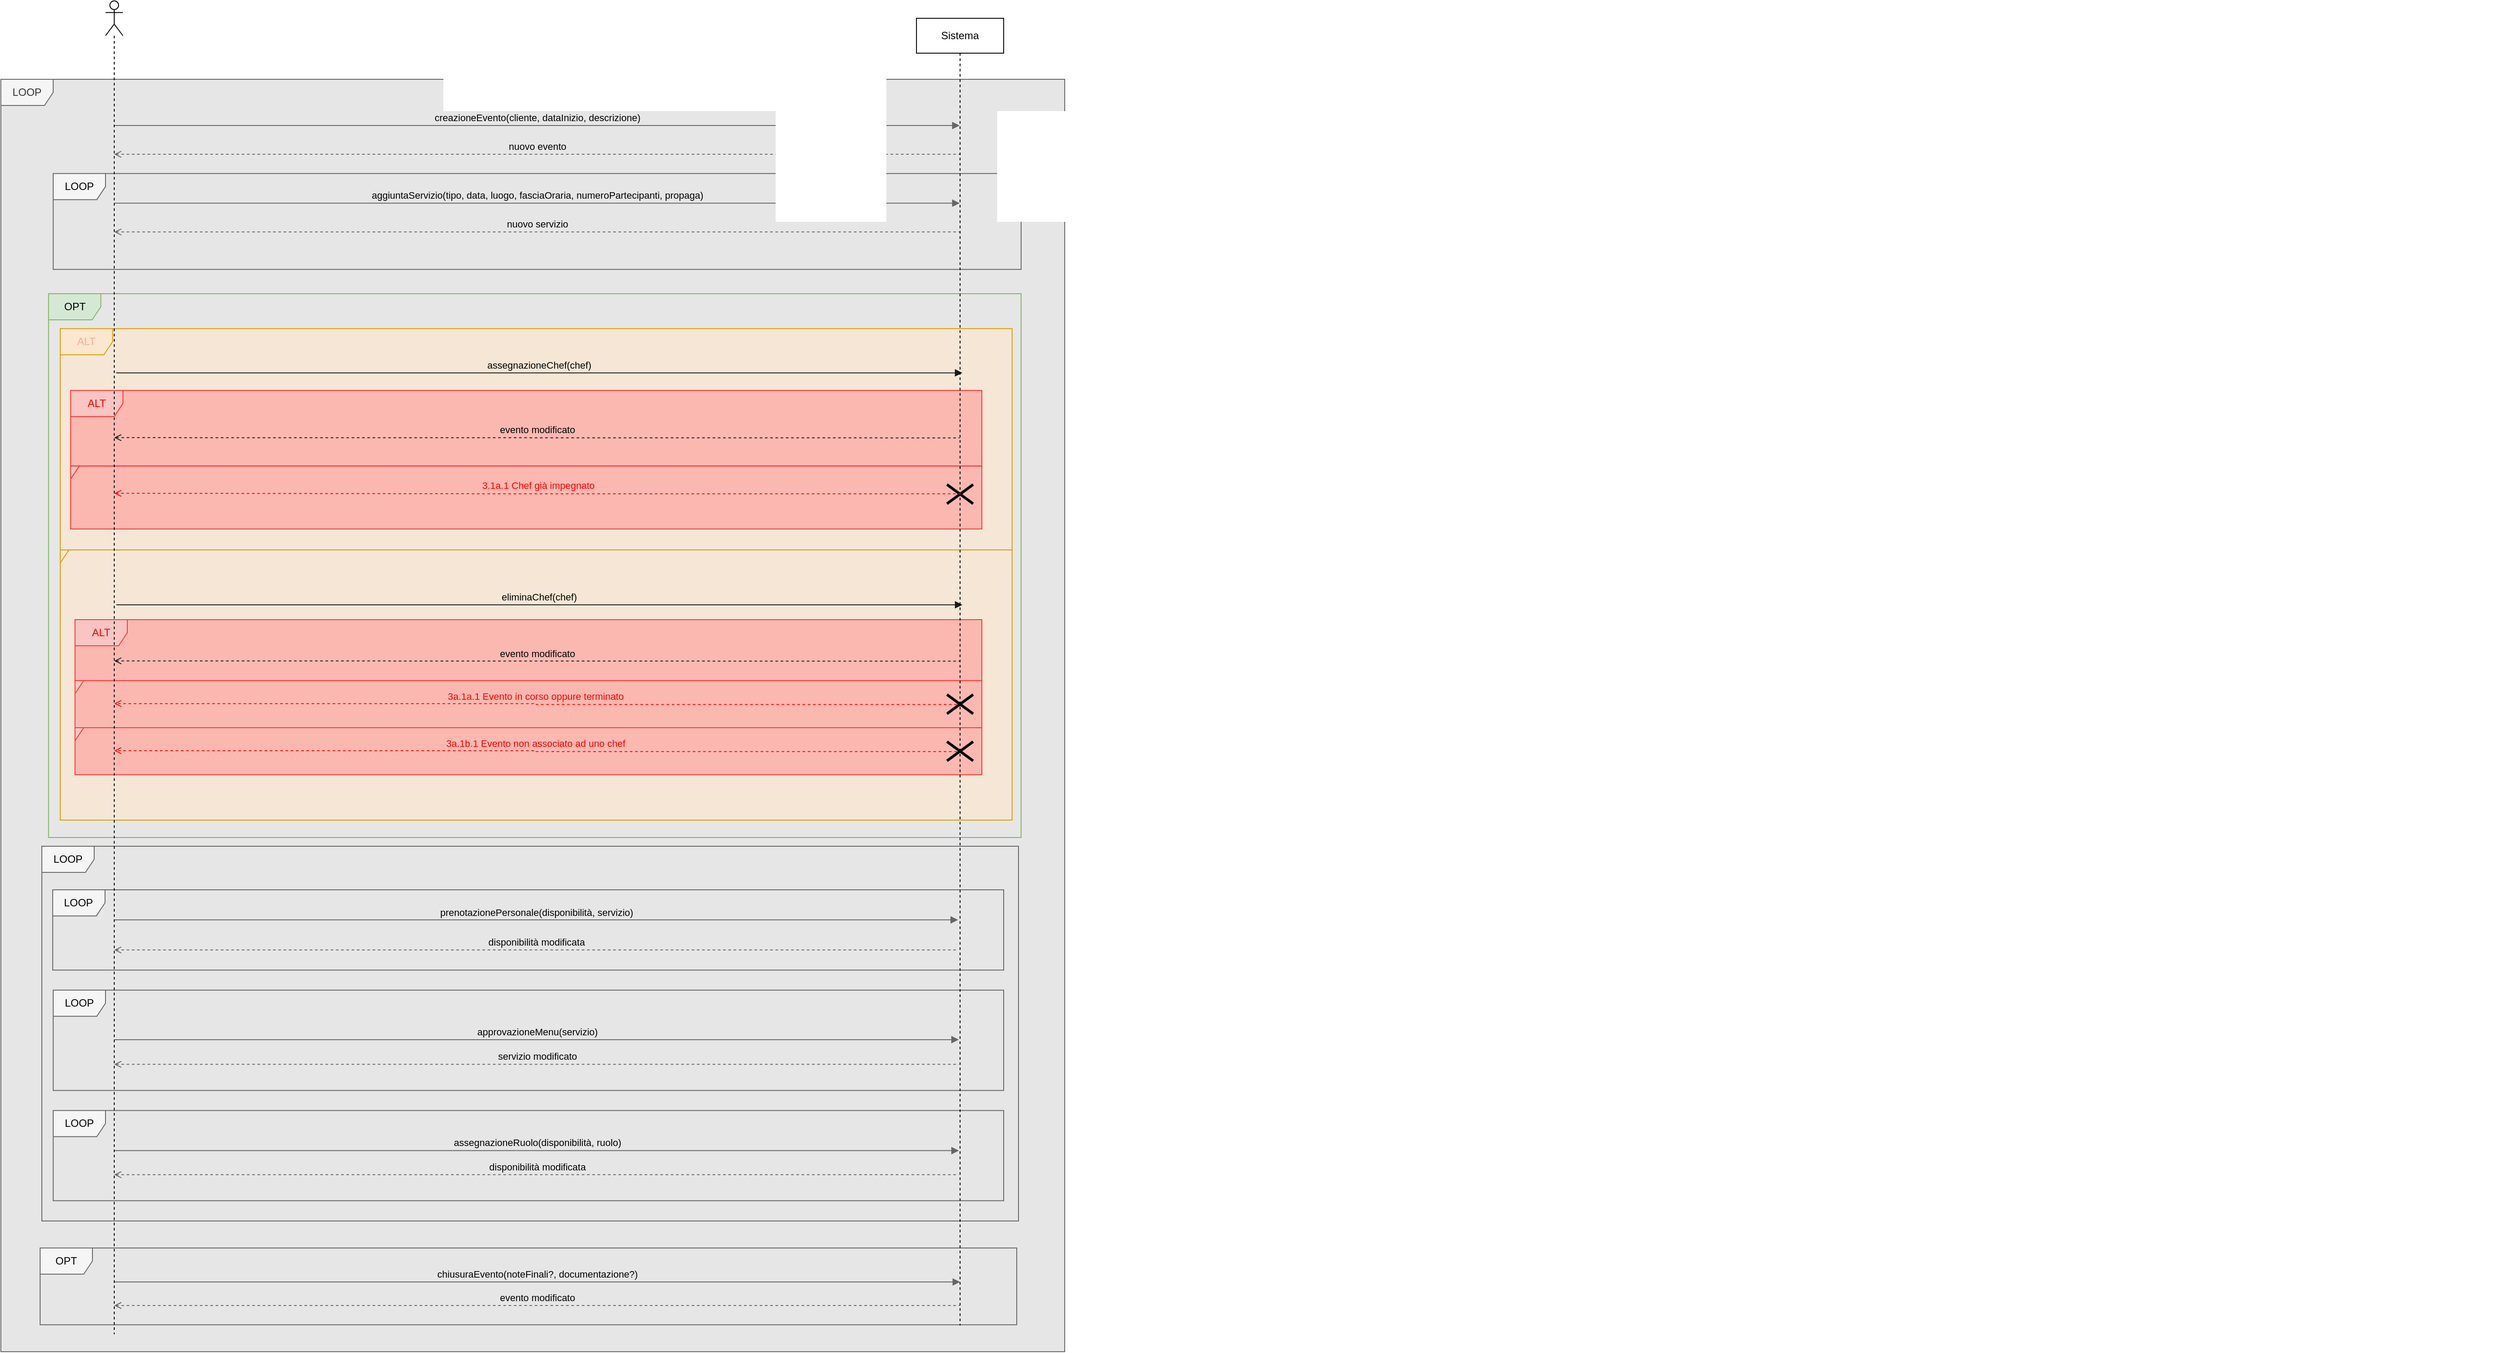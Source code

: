 <mxfile version="21.6.8" type="device">
  <diagram name="Page-1" id="aDgRZFvFXDjg_jGfRXhe">
    <mxGraphModel dx="2379" dy="775" grid="1" gridSize="10" guides="1" tooltips="1" connect="1" arrows="1" fold="1" page="1" pageScale="1" pageWidth="827" pageHeight="1169" math="0" shadow="0">
      <root>
        <mxCell id="0" />
        <mxCell id="1" parent="0" />
        <mxCell id="en180CTn0l9zymGrBvhz-39" value="LOOP" style="shape=umlFrame;whiteSpace=wrap;html=1;pointerEvents=0;fillColor=#F5F5F5;strokeColor=#666666;fontColor=#333333;swimlaneFillColor=#E6E6E6;" parent="1" vertex="1">
          <mxGeometry x="-340" y="260" width="1220" height="1460" as="geometry" />
        </mxCell>
        <mxCell id="en180CTn0l9zymGrBvhz-40" value="" style="group" parent="1" vertex="1" connectable="0">
          <mxGeometry x="-290" y="280" width="2815" height="1269.6" as="geometry" />
        </mxCell>
        <mxCell id="en180CTn0l9zymGrBvhz-18" value="" style="group" parent="en180CTn0l9zymGrBvhz-40" vertex="1" connectable="0">
          <mxGeometry x="30" width="1060" height="88.081" as="geometry" />
        </mxCell>
        <mxCell id="ziAq5ncUOEXPv-bApJY8-3" value="creazioneEvento(cliente, dataInizio, descrizione)" style="html=1;verticalAlign=bottom;endArrow=block;edgeStyle=elbowEdgeStyle;elbow=vertical;curved=0;rounded=0;strokeColor=#666666;labelBackgroundColor=none;" parent="en180CTn0l9zymGrBvhz-18" source="ziAq5ncUOEXPv-bApJY8-1" target="ziAq5ncUOEXPv-bApJY8-2" edge="1">
          <mxGeometry width="80" relative="1" as="geometry">
            <mxPoint x="80" as="sourcePoint" />
            <mxPoint x="500" y="11.01" as="targetPoint" />
            <Array as="points">
              <mxPoint x="760" y="33.03" />
              <mxPoint x="50" />
            </Array>
          </mxGeometry>
        </mxCell>
        <mxCell id="ziAq5ncUOEXPv-bApJY8-4" value="nuovo evento" style="html=1;verticalAlign=bottom;endArrow=none;edgeStyle=elbowEdgeStyle;elbow=vertical;curved=0;rounded=0;startArrow=open;startFill=0;endFill=0;dashed=1;strokeColor=#666666;labelBackgroundColor=none;" parent="en180CTn0l9zymGrBvhz-18" source="ziAq5ncUOEXPv-bApJY8-1" target="ziAq5ncUOEXPv-bApJY8-2" edge="1">
          <mxGeometry width="80" relative="1" as="geometry">
            <mxPoint x="630" y="187.172" as="sourcePoint" />
            <mxPoint x="710" y="187.172" as="targetPoint" />
            <Array as="points">
              <mxPoint x="760" y="66.061" />
              <mxPoint x="550" y="44.04" />
            </Array>
          </mxGeometry>
        </mxCell>
        <mxCell id="en180CTn0l9zymGrBvhz-37" value="LOOP" style="shape=umlFrame;whiteSpace=wrap;html=1;pointerEvents=0;fillColor=#F5F5F5;strokeColor=#666666;swimlaneFillColor=#E6E6E6;" parent="en180CTn0l9zymGrBvhz-40" vertex="1">
          <mxGeometry x="-3" y="860" width="1120" height="430" as="geometry" />
        </mxCell>
        <mxCell id="DYl_nhM4-Qo1yMT7ztg8-1" value="" style="group" parent="en180CTn0l9zymGrBvhz-40" vertex="1" connectable="0">
          <mxGeometry x="10" y="88.08" width="1110" height="110" as="geometry" />
        </mxCell>
        <mxCell id="DYl_nhM4-Qo1yMT7ztg8-4" value="LOOP" style="shape=umlFrame;whiteSpace=wrap;html=1;pointerEvents=0;fillColor=#F5F5F5;strokeColor=#666666;swimlaneFillColor=#E6E6E6;gradientColor=none;shadow=0;" parent="DYl_nhM4-Qo1yMT7ztg8-1" vertex="1">
          <mxGeometry width="1110" height="110" as="geometry" />
        </mxCell>
        <mxCell id="en180CTn0l9zymGrBvhz-36" value="" style="group" parent="en180CTn0l9zymGrBvhz-40" vertex="1" connectable="0">
          <mxGeometry x="10" y="910" width="1090.004" height="356.81" as="geometry" />
        </mxCell>
        <mxCell id="en180CTn0l9zymGrBvhz-25" value="" style="group" parent="en180CTn0l9zymGrBvhz-36" vertex="1" connectable="0">
          <mxGeometry y="253.22" width="1090" height="103.59" as="geometry" />
        </mxCell>
        <mxCell id="en180CTn0l9zymGrBvhz-14" value="assegnazioneRuolo(disponibilità, ruolo)" style="html=1;verticalAlign=bottom;endArrow=block;edgeStyle=elbowEdgeStyle;elbow=vertical;curved=0;rounded=0;movable=1;resizable=1;rotatable=1;deletable=1;editable=1;locked=0;connectable=1;strokeColor=#666666;labelBackgroundColor=none;" parent="en180CTn0l9zymGrBvhz-25" edge="1" source="ziAq5ncUOEXPv-bApJY8-1">
          <mxGeometry width="80" relative="1" as="geometry">
            <mxPoint x="41.132" y="46.04" as="sourcePoint" />
            <mxPoint x="1038.585" y="46.04" as="targetPoint" />
            <Array as="points">
              <mxPoint x="647.83" y="46.04" />
              <mxPoint x="577.021" y="92.08" />
            </Array>
          </mxGeometry>
        </mxCell>
        <mxCell id="en180CTn0l9zymGrBvhz-15" value="disponibilità modificata" style="html=1;verticalAlign=bottom;endArrow=none;edgeStyle=elbowEdgeStyle;elbow=vertical;curved=0;rounded=0;startArrow=open;startFill=0;endFill=0;movable=1;resizable=1;rotatable=1;deletable=1;editable=1;locked=0;connectable=1;dashed=1;labelBackgroundColor=none;strokeColor=#666666;" parent="en180CTn0l9zymGrBvhz-25" edge="1" source="ziAq5ncUOEXPv-bApJY8-1">
          <mxGeometry width="80" relative="1" as="geometry">
            <mxPoint x="41.132" y="73.664" as="sourcePoint" />
            <mxPoint x="1038.585" y="73.664" as="targetPoint" />
            <Array as="points">
              <mxPoint x="555.283" y="73.664" />
            </Array>
          </mxGeometry>
        </mxCell>
        <mxCell id="en180CTn0l9zymGrBvhz-24" value="LOOP" style="shape=umlFrame;whiteSpace=wrap;html=1;pointerEvents=0;fillColor=#F5F5F5;strokeColor=#666666;" parent="en180CTn0l9zymGrBvhz-25" vertex="1">
          <mxGeometry width="1090" height="103.59" as="geometry" />
        </mxCell>
        <mxCell id="en180CTn0l9zymGrBvhz-26" value="" style="group" parent="en180CTn0l9zymGrBvhz-36" vertex="1" connectable="0">
          <mxGeometry y="115.1" width="1090" height="115.1" as="geometry" />
        </mxCell>
        <mxCell id="en180CTn0l9zymGrBvhz-12" value="approvazioneMenu(servizio)" style="html=1;verticalAlign=bottom;endArrow=block;edgeStyle=elbowEdgeStyle;elbow=vertical;curved=0;rounded=0;movable=1;resizable=1;rotatable=1;deletable=1;editable=1;locked=0;connectable=1;strokeColor=#666666;labelBackgroundColor=none;" parent="en180CTn0l9zymGrBvhz-26" edge="1" source="ziAq5ncUOEXPv-bApJY8-1">
          <mxGeometry width="80" relative="1" as="geometry">
            <mxPoint x="41.132" y="56.88" as="sourcePoint" />
            <mxPoint x="1038.585" y="56.88" as="targetPoint" />
            <Array as="points">
              <mxPoint x="647.83" y="56.88" />
              <mxPoint x="577.021" y="102.92" />
            </Array>
          </mxGeometry>
        </mxCell>
        <mxCell id="en180CTn0l9zymGrBvhz-13" value="servizio modificato" style="html=1;verticalAlign=bottom;endArrow=none;edgeStyle=elbowEdgeStyle;elbow=vertical;curved=0;rounded=0;startArrow=open;startFill=0;endFill=0;movable=1;resizable=1;rotatable=1;deletable=1;editable=1;locked=0;connectable=1;dashed=1;labelBackgroundColor=none;strokeColor=#666666;" parent="en180CTn0l9zymGrBvhz-26" edge="1" source="ziAq5ncUOEXPv-bApJY8-1">
          <mxGeometry width="80" relative="1" as="geometry">
            <mxPoint x="41.132" y="85.174" as="sourcePoint" />
            <mxPoint x="1038.585" y="85.174" as="targetPoint" />
            <Array as="points">
              <mxPoint x="555.283" y="85.174" />
            </Array>
          </mxGeometry>
        </mxCell>
        <mxCell id="en180CTn0l9zymGrBvhz-23" value="LOOP" style="shape=umlFrame;whiteSpace=wrap;html=1;pointerEvents=0;fillColor=#F5F5F5;strokeColor=#666666;" parent="en180CTn0l9zymGrBvhz-26" vertex="1">
          <mxGeometry width="1090" height="115.1" as="geometry" />
        </mxCell>
        <mxCell id="en180CTn0l9zymGrBvhz-27" value="" style="group" parent="en180CTn0l9zymGrBvhz-36" vertex="1" connectable="0">
          <mxGeometry x="-20.566" width="1110.57" height="92.08" as="geometry" />
        </mxCell>
        <mxCell id="en180CTn0l9zymGrBvhz-22" value="LOOP" style="shape=umlFrame;whiteSpace=wrap;html=1;pointerEvents=0;fillColor=#F5F5F5;strokeColor=#666666;" parent="en180CTn0l9zymGrBvhz-27" vertex="1">
          <mxGeometry x="20" width="1090.57" height="92.08" as="geometry" />
        </mxCell>
        <mxCell id="en180CTn0l9zymGrBvhz-10" value="prenotazionePersonale(disponibilità, servizio)" style="html=1;verticalAlign=bottom;endArrow=block;edgeStyle=elbowEdgeStyle;elbow=vertical;curved=0;rounded=0;movable=1;resizable=1;rotatable=1;deletable=1;editable=1;locked=0;connectable=1;strokeColor=#666666;labelBackgroundColor=none;" parent="en180CTn0l9zymGrBvhz-27" source="ziAq5ncUOEXPv-bApJY8-1" edge="1">
          <mxGeometry width="80" relative="1" as="geometry">
            <mxPoint x="47.147" y="34.53" as="sourcePoint" />
            <mxPoint x="1058.181" y="35.0" as="targetPoint" />
            <Array as="points">
              <mxPoint x="665.292" y="34.53" />
              <mxPoint x="593.147" y="80.57" />
            </Array>
          </mxGeometry>
        </mxCell>
        <mxCell id="en180CTn0l9zymGrBvhz-11" value="disponibilità modificata" style="html=1;verticalAlign=bottom;endArrow=none;edgeStyle=elbowEdgeStyle;elbow=vertical;curved=0;rounded=0;startArrow=open;startFill=0;endFill=0;movable=1;resizable=1;rotatable=1;deletable=1;editable=1;locked=0;connectable=1;dashed=1;labelBackgroundColor=none;strokeColor=#666666;" parent="en180CTn0l9zymGrBvhz-27" edge="1" source="ziAq5ncUOEXPv-bApJY8-1">
          <mxGeometry width="80" relative="1" as="geometry">
            <mxPoint x="41.908" y="69.06" as="sourcePoint" />
            <mxPoint x="1058.181" y="69.06" as="targetPoint" />
            <Array as="points">
              <mxPoint x="565.76" y="69.06" />
            </Array>
          </mxGeometry>
        </mxCell>
        <mxCell id="foloLPQ4tg3pwpEgOCVB-8" value="" style="group" parent="en180CTn0l9zymGrBvhz-40" vertex="1" connectable="0">
          <mxGeometry x="15" y="1321" width="1100" height="88.081" as="geometry" />
        </mxCell>
        <mxCell id="foloLPQ4tg3pwpEgOCVB-9" value="evento modificato" style="html=1;verticalAlign=bottom;endArrow=none;edgeStyle=elbowEdgeStyle;elbow=vertical;curved=0;rounded=0;startArrow=open;startFill=0;endFill=0;dashed=1;labelBackgroundColor=none;strokeColor=#666666;" parent="foloLPQ4tg3pwpEgOCVB-8" target="ziAq5ncUOEXPv-bApJY8-2" edge="1">
          <mxGeometry width="80" relative="1" as="geometry">
            <mxPoint x="65" y="65.995" as="sourcePoint" />
            <mxPoint x="1015" y="66.061" as="targetPoint" />
            <Array as="points">
              <mxPoint x="545" y="66.061" />
            </Array>
          </mxGeometry>
        </mxCell>
        <mxCell id="foloLPQ4tg3pwpEgOCVB-10" value="OPT" style="shape=umlFrame;whiteSpace=wrap;html=1;pointerEvents=0;fillColor=#F5F5F5;strokeColor=#666666;" parent="foloLPQ4tg3pwpEgOCVB-8" vertex="1">
          <mxGeometry x="-20" width="1120" height="88.08" as="geometry" />
        </mxCell>
        <mxCell id="foloLPQ4tg3pwpEgOCVB-11" value="chiusuraEvento(noteFinali?, documentazione?)" style="html=1;verticalAlign=bottom;endArrow=block;edgeStyle=elbowEdgeStyle;elbow=vertical;curved=0;rounded=0;movable=1;resizable=1;rotatable=1;deletable=1;editable=1;locked=0;connectable=1;strokeColor=#666666;labelBackgroundColor=none;" parent="foloLPQ4tg3pwpEgOCVB-8" edge="1">
          <mxGeometry width="80" relative="1" as="geometry">
            <mxPoint x="65" y="39" as="sourcePoint" />
            <mxPoint x="1035" y="39" as="targetPoint" />
            <Array as="points">
              <mxPoint x="655" y="39" />
              <mxPoint x="586.14" y="85.04" />
            </Array>
          </mxGeometry>
        </mxCell>
        <mxCell id="LqKblC7Wvc4Bk4WyccNA-1" value="ALT" style="shape=umlFrame;whiteSpace=wrap;html=1;fontColor=#FFA89E;swimlaneFillColor=#FFE6CC;fillColor=#ffe6cc;strokeColor=#d79b00;fillOpacity=60;" vertex="1" parent="en180CTn0l9zymGrBvhz-40">
          <mxGeometry x="18.1" y="266.13" width="1091.57" height="253.87" as="geometry" />
        </mxCell>
        <mxCell id="en180CTn0l9zymGrBvhz-20" value="OPT" style="shape=umlFrame;whiteSpace=wrap;html=1;pointerEvents=0;fillColor=#d5e8d4;strokeColor=#82b366;" parent="en180CTn0l9zymGrBvhz-40" vertex="1">
          <mxGeometry x="4.67" y="226" width="1115.33" height="624" as="geometry" />
        </mxCell>
        <mxCell id="en180CTn0l9zymGrBvhz-8" value="assegnazioneChef(chef)" style="html=1;verticalAlign=bottom;endArrow=block;edgeStyle=elbowEdgeStyle;elbow=vertical;curved=0;rounded=0;strokeColor=#1A1A1A;labelBackgroundColor=none;" parent="en180CTn0l9zymGrBvhz-40" edge="1">
          <mxGeometry x="0.0" width="80" relative="1" as="geometry">
            <mxPoint x="82.337" y="316.868" as="sourcePoint" />
            <mxPoint x="1052.67" y="316.868" as="targetPoint" />
            <Array as="points">
              <mxPoint x="673.941" y="316.868" />
              <mxPoint x="602.829" y="368.844" />
            </Array>
            <mxPoint as="offset" />
          </mxGeometry>
        </mxCell>
        <mxCell id="LqKblC7Wvc4Bk4WyccNA-17" value="" style="shape=umlFrame;whiteSpace=wrap;html=1;fontColor=#FFA89E;swimlaneFillColor=#FFE6CC;fillColor=#ffe6cc;strokeColor=#d79b00;fillOpacity=60;width=10;height=15;" vertex="1" parent="en180CTn0l9zymGrBvhz-40">
          <mxGeometry x="18.1" y="520" width="1091.57" height="310" as="geometry" />
        </mxCell>
        <mxCell id="LqKblC7Wvc4Bk4WyccNA-18" value="eliminaChef(chef)" style="html=1;verticalAlign=bottom;endArrow=block;edgeStyle=elbowEdgeStyle;elbow=vertical;curved=0;rounded=0;strokeColor=#1A1A1A;labelBackgroundColor=none;" edge="1" parent="en180CTn0l9zymGrBvhz-40">
          <mxGeometry x="0.0" width="80" relative="1" as="geometry">
            <mxPoint x="82.339" y="582.995" as="sourcePoint" />
            <mxPoint x="1052.672" y="582.995" as="targetPoint" />
            <Array as="points">
              <mxPoint x="673.943" y="582.995" />
              <mxPoint x="602.83" y="627.036" />
            </Array>
            <mxPoint as="offset" />
          </mxGeometry>
        </mxCell>
        <mxCell id="LqKblC7Wvc4Bk4WyccNA-26" value="" style="shape=umlFrame;whiteSpace=wrap;html=1;swimlaneFillColor=#FF9999;fillColor=#f8cecc;strokeColor=#FF3333;fillOpacity=60;fontColor=#FF0000;width=10;height=15;" vertex="1" parent="en180CTn0l9zymGrBvhz-40">
          <mxGeometry x="35" y="670" width="1040" height="54" as="geometry" />
        </mxCell>
        <mxCell id="LqKblC7Wvc4Bk4WyccNA-25" value="ALT" style="shape=umlFrame;whiteSpace=wrap;html=1;swimlaneFillColor=#FF9999;fillColor=#f8cecc;strokeColor=#FF3333;fillOpacity=60;fontColor=#FF0000;" vertex="1" parent="en180CTn0l9zymGrBvhz-40">
          <mxGeometry x="35" y="600" width="1040" height="70" as="geometry" />
        </mxCell>
        <mxCell id="LqKblC7Wvc4Bk4WyccNA-19" value="3a.1a.1 Evento in corso oppure terminato" style="html=1;verticalAlign=bottom;endArrow=open;edgeStyle=elbowEdgeStyle;elbow=horizontal;curved=0;rounded=0;labelBackgroundColor=none;dashed=1;strokeColor=#FF0000;fontColor=#FF0000;endFill=0;exitX=0.533;exitY=0.485;exitDx=0;exitDy=0;exitPerimeter=0;" edge="1" parent="en180CTn0l9zymGrBvhz-40">
          <mxGeometry relative="1" as="geometry">
            <mxPoint x="1046.359" y="697.33" as="sourcePoint" />
            <mxPoint x="80.005" y="696.33" as="targetPoint" />
          </mxGeometry>
        </mxCell>
        <mxCell id="LqKblC7Wvc4Bk4WyccNA-110" value="" style="shape=umlDestroy;whiteSpace=wrap;html=1;strokeWidth=3;targetShapes=umlLifeline;" vertex="1" parent="en180CTn0l9zymGrBvhz-40">
          <mxGeometry x="1035" y="686" width="30" height="22" as="geometry" />
        </mxCell>
        <mxCell id="LqKblC7Wvc4Bk4WyccNA-113" value="" style="shape=umlFrame;whiteSpace=wrap;html=1;swimlaneFillColor=#FF9999;fillColor=#f8cecc;strokeColor=#FF3333;fillOpacity=60;fontColor=#FF0000;width=10;height=15;" vertex="1" parent="en180CTn0l9zymGrBvhz-40">
          <mxGeometry x="35" y="724" width="1040" height="54" as="geometry" />
        </mxCell>
        <mxCell id="LqKblC7Wvc4Bk4WyccNA-114" value="3a.1b.1 Evento non associato ad uno chef" style="html=1;verticalAlign=bottom;endArrow=open;edgeStyle=elbowEdgeStyle;elbow=horizontal;curved=0;rounded=0;labelBackgroundColor=none;dashed=1;strokeColor=#FF0000;fontColor=#FF0000;endFill=0;exitX=0.533;exitY=0.485;exitDx=0;exitDy=0;exitPerimeter=0;" edge="1" parent="en180CTn0l9zymGrBvhz-40">
          <mxGeometry relative="1" as="geometry">
            <mxPoint x="1046.359" y="751.33" as="sourcePoint" />
            <mxPoint x="80.005" y="750.33" as="targetPoint" />
          </mxGeometry>
        </mxCell>
        <mxCell id="LqKblC7Wvc4Bk4WyccNA-115" value="" style="shape=umlDestroy;whiteSpace=wrap;html=1;strokeWidth=3;targetShapes=umlLifeline;" vertex="1" parent="en180CTn0l9zymGrBvhz-40">
          <mxGeometry x="1035" y="740" width="30" height="22" as="geometry" />
        </mxCell>
        <mxCell id="LqKblC7Wvc4Bk4WyccNA-23" value="evento modificato" style="html=1;verticalAlign=bottom;endArrow=none;edgeStyle=elbowEdgeStyle;elbow=vertical;curved=0;rounded=0;startArrow=open;startFill=0;endFill=0;dashed=1;labelBackgroundColor=none;strokeColor=#1A1A1A;" edge="1" parent="en180CTn0l9zymGrBvhz-40" target="ziAq5ncUOEXPv-bApJY8-2">
          <mxGeometry width="80" relative="1" as="geometry">
            <mxPoint x="80.001" y="647.33" as="sourcePoint" />
            <mxPoint x="1044.863" y="647.66" as="targetPoint" />
            <Array as="points">
              <mxPoint x="557.705" y="647.66" />
            </Array>
          </mxGeometry>
        </mxCell>
        <mxCell id="LqKblC7Wvc4Bk4WyccNA-4" value="ALT" style="shape=umlFrame;whiteSpace=wrap;html=1;swimlaneFillColor=#FF9999;fillColor=#f8cecc;strokeColor=#FF3333;fillOpacity=60;fontColor=#FF0000;" vertex="1" parent="en180CTn0l9zymGrBvhz-40">
          <mxGeometry x="30" y="336.94" width="1045" height="86.76" as="geometry" />
        </mxCell>
        <mxCell id="LqKblC7Wvc4Bk4WyccNA-6" value="" style="shape=umlFrame;whiteSpace=wrap;html=1;swimlaneFillColor=#FF9999;fillColor=#f8cecc;strokeColor=#FF3333;fillOpacity=60;fontColor=#FF0000;width=10;height=15;" vertex="1" parent="en180CTn0l9zymGrBvhz-40">
          <mxGeometry x="30" y="423.7" width="1045" height="72.3" as="geometry" />
        </mxCell>
        <mxCell id="en180CTn0l9zymGrBvhz-9" value="evento modificato" style="html=1;verticalAlign=bottom;endArrow=none;edgeStyle=elbowEdgeStyle;elbow=vertical;curved=0;rounded=0;startArrow=open;startFill=0;endFill=0;dashed=1;labelBackgroundColor=none;strokeColor=#1A1A1A;" parent="en180CTn0l9zymGrBvhz-40" edge="1">
          <mxGeometry width="80" relative="1" as="geometry">
            <mxPoint x="80" y="391.165" as="sourcePoint" />
            <mxPoint x="1049.5" y="391.463" as="targetPoint" />
            <Array as="points">
              <mxPoint x="560" y="391.463" />
            </Array>
          </mxGeometry>
        </mxCell>
        <mxCell id="DYl_nhM4-Qo1yMT7ztg8-2" value="aggiuntaServizio(tipo, data, luogo, fasciaOraria, numeroPartecipanti, propaga)" style="html=1;verticalAlign=bottom;endArrow=block;edgeStyle=elbowEdgeStyle;elbow=vertical;curved=0;rounded=0;strokeColor=#666666;labelBackgroundColor=none;" parent="1" source="ziAq5ncUOEXPv-bApJY8-1" target="ziAq5ncUOEXPv-bApJY8-2" edge="1">
          <mxGeometry width="80" relative="1" as="geometry">
            <mxPoint x="140.64" y="424.141" as="sourcePoint" />
            <mxPoint x="460.64" y="424.141" as="targetPoint" />
            <Array as="points">
              <mxPoint x="200" y="402.12" />
              <mxPoint x="360" y="380.1" />
              <mxPoint x="291.14" y="424.141" />
            </Array>
          </mxGeometry>
        </mxCell>
        <mxCell id="DYl_nhM4-Qo1yMT7ztg8-3" value="nuovo servizio" style="html=1;verticalAlign=bottom;endArrow=none;edgeStyle=elbowEdgeStyle;elbow=vertical;curved=0;rounded=0;startArrow=open;startFill=0;endFill=0;dashed=1;labelBackgroundColor=none;strokeColor=#666666;" parent="1" source="ziAq5ncUOEXPv-bApJY8-1" target="ziAq5ncUOEXPv-bApJY8-2" edge="1">
          <mxGeometry width="80" relative="1" as="geometry">
            <mxPoint x="140.64" y="457.171" as="sourcePoint" />
            <mxPoint x="460.64" y="457.171" as="targetPoint" />
            <Array as="points">
              <mxPoint x="190" y="435.151" />
              <mxPoint x="260" y="413.131" />
            </Array>
          </mxGeometry>
        </mxCell>
        <mxCell id="ziAq5ncUOEXPv-bApJY8-1" value="" style="shape=umlLifeline;perimeter=lifelinePerimeter;whiteSpace=wrap;html=1;container=1;dropTarget=0;collapsible=0;recursiveResize=0;outlineConnect=0;portConstraint=eastwest;newEdgeStyle={&quot;edgeStyle&quot;:&quot;elbowEdgeStyle&quot;,&quot;elbow&quot;:&quot;vertical&quot;,&quot;curved&quot;:0,&quot;rounded&quot;:0};participant=umlActor;" parent="1" vertex="1">
          <mxGeometry x="-220" y="170" width="20" height="1530" as="geometry" />
        </mxCell>
        <mxCell id="ziAq5ncUOEXPv-bApJY8-2" value="Sistema" style="shape=umlLifeline;perimeter=lifelinePerimeter;whiteSpace=wrap;html=1;container=1;dropTarget=0;collapsible=0;recursiveResize=0;outlineConnect=0;portConstraint=eastwest;newEdgeStyle={&quot;edgeStyle&quot;:&quot;elbowEdgeStyle&quot;,&quot;elbow&quot;:&quot;vertical&quot;,&quot;curved&quot;:0,&quot;rounded&quot;:0};" parent="1" vertex="1">
          <mxGeometry x="710" y="190" width="100" height="1500" as="geometry" />
        </mxCell>
        <mxCell id="LqKblC7Wvc4Bk4WyccNA-8" value="" style="shape=umlDestroy;whiteSpace=wrap;html=1;strokeWidth=3;targetShapes=umlLifeline;" vertex="1" parent="ziAq5ncUOEXPv-bApJY8-2">
          <mxGeometry x="35" y="535" width="30" height="22" as="geometry" />
        </mxCell>
        <mxCell id="LqKblC7Wvc4Bk4WyccNA-7" value="3.1a.1 Chef già impegnato" style="html=1;verticalAlign=bottom;endArrow=open;edgeStyle=elbowEdgeStyle;elbow=horizontal;curved=0;rounded=0;labelBackgroundColor=none;dashed=1;strokeColor=#FF0000;fontColor=#FF0000;endFill=0;exitX=0.533;exitY=0.485;exitDx=0;exitDy=0;exitPerimeter=0;" edge="1" parent="1" source="LqKblC7Wvc4Bk4WyccNA-8">
          <mxGeometry relative="1" as="geometry">
            <mxPoint x="719.688" y="735.2" as="sourcePoint" />
            <mxPoint x="-210" y="735" as="targetPoint" />
          </mxGeometry>
        </mxCell>
      </root>
    </mxGraphModel>
  </diagram>
</mxfile>
